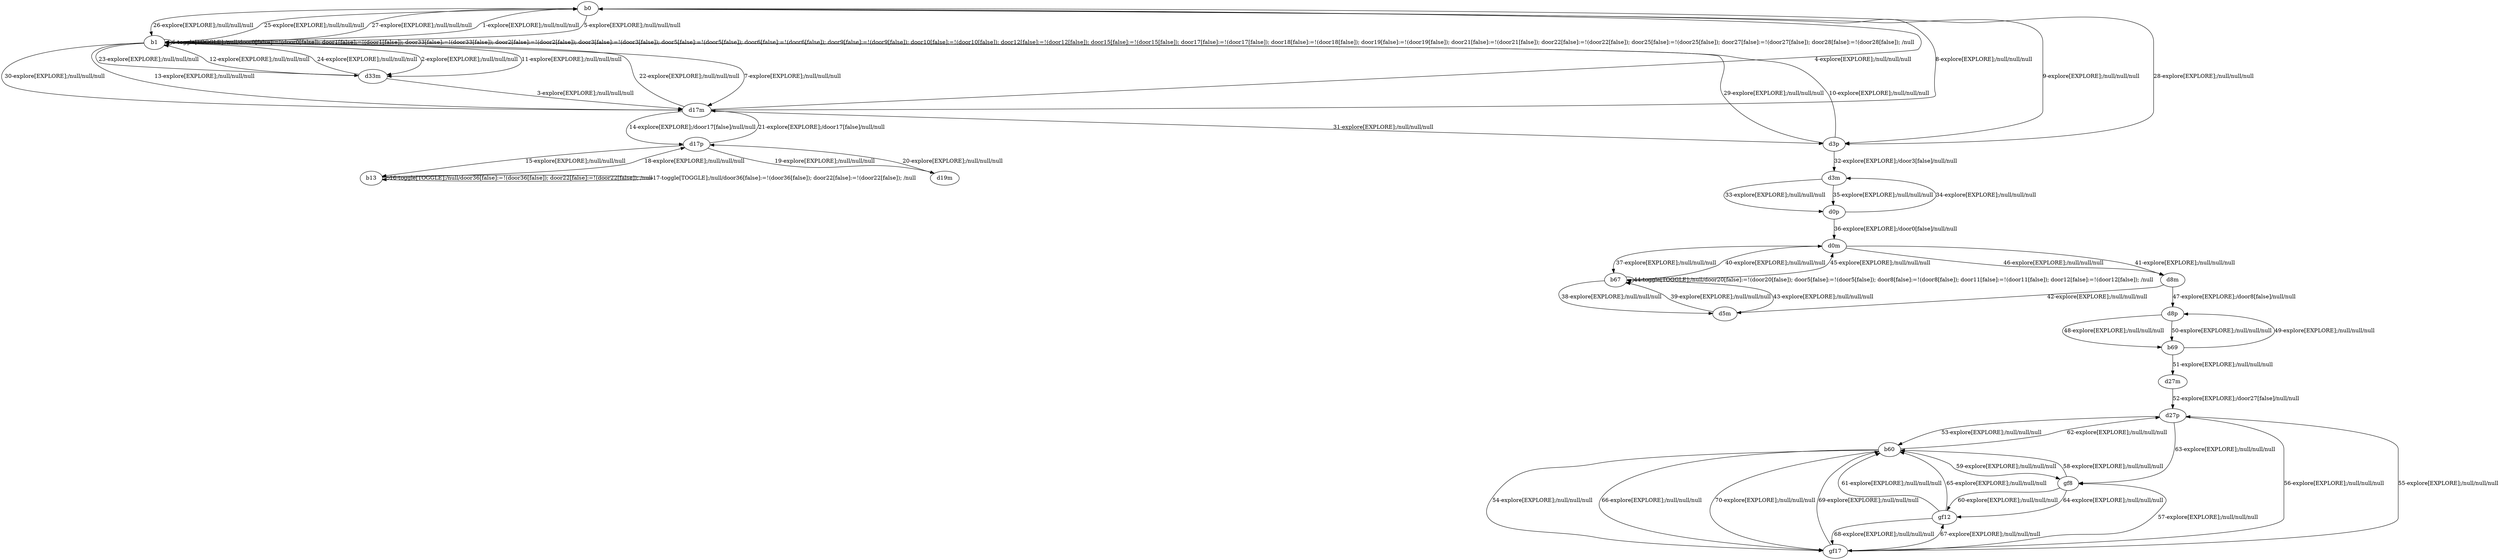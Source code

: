 # Total number of goals covered by this test: 1
# gf17 --> b60

digraph g {
"b0" -> "b1" [label = "1-explore[EXPLORE];/null/null/null"];
"b1" -> "d33m" [label = "2-explore[EXPLORE];/null/null/null"];
"d33m" -> "d17m" [label = "3-explore[EXPLORE];/null/null/null"];
"d17m" -> "b0" [label = "4-explore[EXPLORE];/null/null/null"];
"b0" -> "b1" [label = "5-explore[EXPLORE];/null/null/null"];
"b1" -> "b1" [label = "6-toggle[TOGGLE];/null/door0[false]:=!(door0[false]); door1[false]:=!(door1[false]); door33[false]:=!(door33[false]); door2[false]:=!(door2[false]); door3[false]:=!(door3[false]); door5[false]:=!(door5[false]); door6[false]:=!(door6[false]); door9[false]:=!(door9[false]); door10[false]:=!(door10[false]); door12[false]:=!(door12[false]); door15[false]:=!(door15[false]); door17[false]:=!(door17[false]); door18[false]:=!(door18[false]); door19[false]:=!(door19[false]); door21[false]:=!(door21[false]); door22[false]:=!(door22[false]); door25[false]:=!(door25[false]); door27[false]:=!(door27[false]); door28[false]:=!(door28[false]); /null"];
"b1" -> "d17m" [label = "7-explore[EXPLORE];/null/null/null"];
"d17m" -> "b0" [label = "8-explore[EXPLORE];/null/null/null"];
"b0" -> "d3p" [label = "9-explore[EXPLORE];/null/null/null"];
"d3p" -> "b1" [label = "10-explore[EXPLORE];/null/null/null"];
"b1" -> "d33m" [label = "11-explore[EXPLORE];/null/null/null"];
"d33m" -> "b1" [label = "12-explore[EXPLORE];/null/null/null"];
"b1" -> "d17m" [label = "13-explore[EXPLORE];/null/null/null"];
"d17m" -> "d17p" [label = "14-explore[EXPLORE];/door17[false]/null/null"];
"d17p" -> "b13" [label = "15-explore[EXPLORE];/null/null/null"];
"b13" -> "b13" [label = "16-toggle[TOGGLE];/null/door36[false]:=!(door36[false]); door22[false]:=!(door22[false]); /null"];
"b13" -> "b13" [label = "17-toggle[TOGGLE];/null/door36[false]:=!(door36[false]); door22[false]:=!(door22[false]); /null"];
"b13" -> "d17p" [label = "18-explore[EXPLORE];/null/null/null"];
"d17p" -> "d19m" [label = "19-explore[EXPLORE];/null/null/null"];
"d19m" -> "d17p" [label = "20-explore[EXPLORE];/null/null/null"];
"d17p" -> "d17m" [label = "21-explore[EXPLORE];/door17[false]/null/null"];
"d17m" -> "b1" [label = "22-explore[EXPLORE];/null/null/null"];
"b1" -> "d33m" [label = "23-explore[EXPLORE];/null/null/null"];
"d33m" -> "b1" [label = "24-explore[EXPLORE];/null/null/null"];
"b1" -> "b0" [label = "25-explore[EXPLORE];/null/null/null"];
"b0" -> "b1" [label = "26-explore[EXPLORE];/null/null/null"];
"b1" -> "b0" [label = "27-explore[EXPLORE];/null/null/null"];
"b0" -> "d3p" [label = "28-explore[EXPLORE];/null/null/null"];
"d3p" -> "b1" [label = "29-explore[EXPLORE];/null/null/null"];
"b1" -> "d17m" [label = "30-explore[EXPLORE];/null/null/null"];
"d17m" -> "d3p" [label = "31-explore[EXPLORE];/null/null/null"];
"d3p" -> "d3m" [label = "32-explore[EXPLORE];/door3[false]/null/null"];
"d3m" -> "d0p" [label = "33-explore[EXPLORE];/null/null/null"];
"d0p" -> "d3m" [label = "34-explore[EXPLORE];/null/null/null"];
"d3m" -> "d0p" [label = "35-explore[EXPLORE];/null/null/null"];
"d0p" -> "d0m" [label = "36-explore[EXPLORE];/door0[false]/null/null"];
"d0m" -> "b67" [label = "37-explore[EXPLORE];/null/null/null"];
"b67" -> "d5m" [label = "38-explore[EXPLORE];/null/null/null"];
"d5m" -> "b67" [label = "39-explore[EXPLORE];/null/null/null"];
"b67" -> "d0m" [label = "40-explore[EXPLORE];/null/null/null"];
"d0m" -> "d8m" [label = "41-explore[EXPLORE];/null/null/null"];
"d8m" -> "d5m" [label = "42-explore[EXPLORE];/null/null/null"];
"d5m" -> "b67" [label = "43-explore[EXPLORE];/null/null/null"];
"b67" -> "b67" [label = "44-toggle[TOGGLE];/null/door20[false]:=!(door20[false]); door5[false]:=!(door5[false]); door8[false]:=!(door8[false]); door11[false]:=!(door11[false]); door12[false]:=!(door12[false]); /null"];
"b67" -> "d0m" [label = "45-explore[EXPLORE];/null/null/null"];
"d0m" -> "d8m" [label = "46-explore[EXPLORE];/null/null/null"];
"d8m" -> "d8p" [label = "47-explore[EXPLORE];/door8[false]/null/null"];
"d8p" -> "b69" [label = "48-explore[EXPLORE];/null/null/null"];
"b69" -> "d8p" [label = "49-explore[EXPLORE];/null/null/null"];
"d8p" -> "b69" [label = "50-explore[EXPLORE];/null/null/null"];
"b69" -> "d27m" [label = "51-explore[EXPLORE];/null/null/null"];
"d27m" -> "d27p" [label = "52-explore[EXPLORE];/door27[false]/null/null"];
"d27p" -> "b60" [label = "53-explore[EXPLORE];/null/null/null"];
"b60" -> "gf17" [label = "54-explore[EXPLORE];/null/null/null"];
"gf17" -> "d27p" [label = "55-explore[EXPLORE];/null/null/null"];
"d27p" -> "gf17" [label = "56-explore[EXPLORE];/null/null/null"];
"gf17" -> "gf8" [label = "57-explore[EXPLORE];/null/null/null"];
"gf8" -> "b60" [label = "58-explore[EXPLORE];/null/null/null"];
"b60" -> "gf8" [label = "59-explore[EXPLORE];/null/null/null"];
"gf8" -> "gf12" [label = "60-explore[EXPLORE];/null/null/null"];
"gf12" -> "b60" [label = "61-explore[EXPLORE];/null/null/null"];
"b60" -> "d27p" [label = "62-explore[EXPLORE];/null/null/null"];
"d27p" -> "gf8" [label = "63-explore[EXPLORE];/null/null/null"];
"gf8" -> "gf12" [label = "64-explore[EXPLORE];/null/null/null"];
"gf12" -> "b60" [label = "65-explore[EXPLORE];/null/null/null"];
"b60" -> "gf17" [label = "66-explore[EXPLORE];/null/null/null"];
"gf17" -> "gf12" [label = "67-explore[EXPLORE];/null/null/null"];
"gf12" -> "gf17" [label = "68-explore[EXPLORE];/null/null/null"];
"gf17" -> "b60" [label = "69-explore[EXPLORE];/null/null/null"];
"b60" -> "gf17" [label = "70-explore[EXPLORE];/null/null/null"];
}